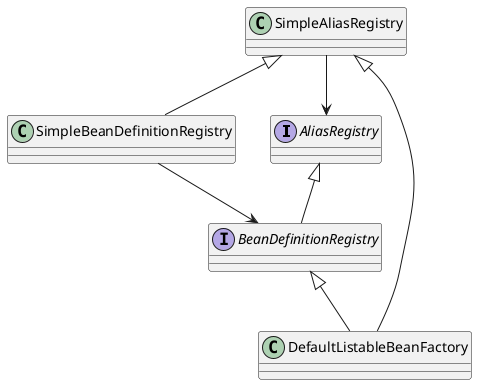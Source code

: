 @startuml

interface AliasRegistry
interface BeanDefinitionRegistry

AliasRegistry <|-down- BeanDefinitionRegistry

AliasRegistry <-up- SimpleAliasRegistry
BeanDefinitionRegistry <-up- SimpleBeanDefinitionRegistry
SimpleAliasRegistry <|-down- SimpleBeanDefinitionRegistry
BeanDefinitionRegistry <|-down- DefaultListableBeanFactory
SimpleAliasRegistry <|-down- DefaultListableBeanFactory

@enduml